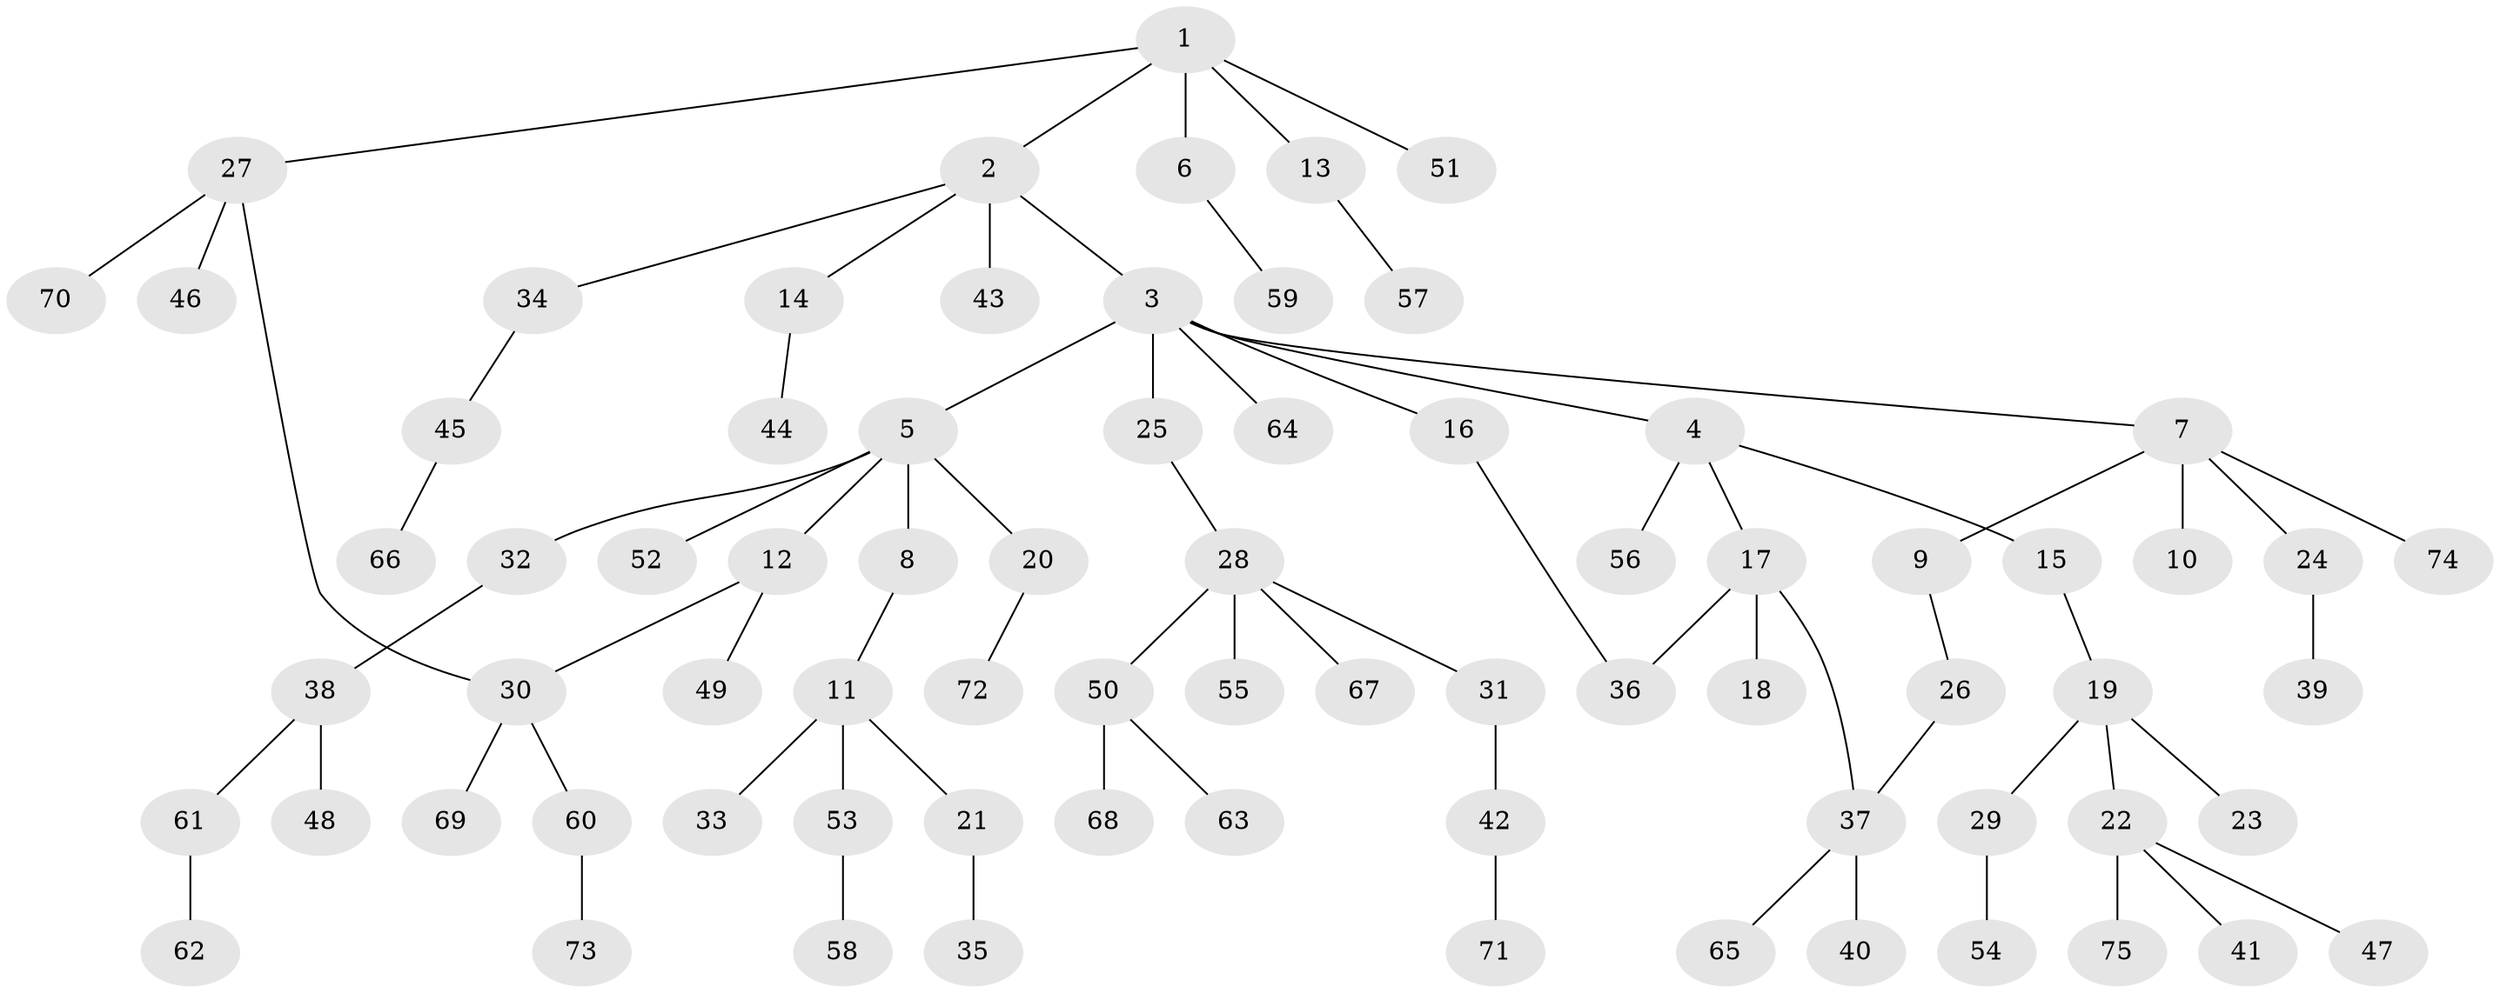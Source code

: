 // coarse degree distribution, {8: 0.019230769230769232, 6: 0.057692307692307696, 1: 0.5769230769230769, 5: 0.038461538461538464, 2: 0.17307692307692307, 4: 0.057692307692307696, 3: 0.07692307692307693}
// Generated by graph-tools (version 1.1) at 2025/51/02/27/25 19:51:38]
// undirected, 75 vertices, 77 edges
graph export_dot {
graph [start="1"]
  node [color=gray90,style=filled];
  1;
  2;
  3;
  4;
  5;
  6;
  7;
  8;
  9;
  10;
  11;
  12;
  13;
  14;
  15;
  16;
  17;
  18;
  19;
  20;
  21;
  22;
  23;
  24;
  25;
  26;
  27;
  28;
  29;
  30;
  31;
  32;
  33;
  34;
  35;
  36;
  37;
  38;
  39;
  40;
  41;
  42;
  43;
  44;
  45;
  46;
  47;
  48;
  49;
  50;
  51;
  52;
  53;
  54;
  55;
  56;
  57;
  58;
  59;
  60;
  61;
  62;
  63;
  64;
  65;
  66;
  67;
  68;
  69;
  70;
  71;
  72;
  73;
  74;
  75;
  1 -- 2;
  1 -- 6;
  1 -- 13;
  1 -- 27;
  1 -- 51;
  2 -- 3;
  2 -- 14;
  2 -- 34;
  2 -- 43;
  3 -- 4;
  3 -- 5;
  3 -- 7;
  3 -- 16;
  3 -- 25;
  3 -- 64;
  4 -- 15;
  4 -- 17;
  4 -- 56;
  5 -- 8;
  5 -- 12;
  5 -- 20;
  5 -- 32;
  5 -- 52;
  6 -- 59;
  7 -- 9;
  7 -- 10;
  7 -- 24;
  7 -- 74;
  8 -- 11;
  9 -- 26;
  11 -- 21;
  11 -- 33;
  11 -- 53;
  12 -- 49;
  12 -- 30;
  13 -- 57;
  14 -- 44;
  15 -- 19;
  16 -- 36;
  17 -- 18;
  17 -- 36;
  17 -- 37;
  19 -- 22;
  19 -- 23;
  19 -- 29;
  20 -- 72;
  21 -- 35;
  22 -- 41;
  22 -- 47;
  22 -- 75;
  24 -- 39;
  25 -- 28;
  26 -- 37;
  27 -- 30;
  27 -- 46;
  27 -- 70;
  28 -- 31;
  28 -- 50;
  28 -- 55;
  28 -- 67;
  29 -- 54;
  30 -- 60;
  30 -- 69;
  31 -- 42;
  32 -- 38;
  34 -- 45;
  37 -- 40;
  37 -- 65;
  38 -- 48;
  38 -- 61;
  42 -- 71;
  45 -- 66;
  50 -- 63;
  50 -- 68;
  53 -- 58;
  60 -- 73;
  61 -- 62;
}
